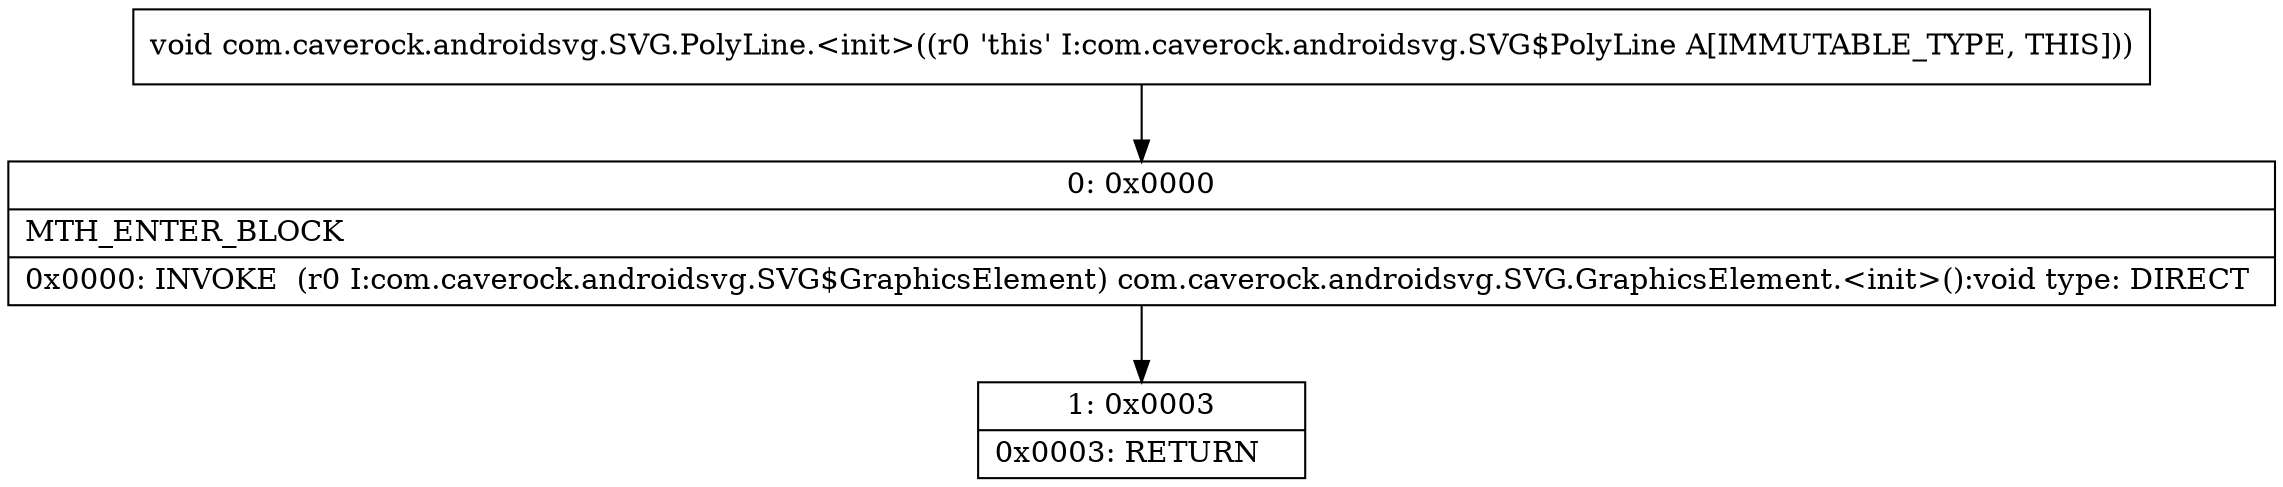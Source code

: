 digraph "CFG forcom.caverock.androidsvg.SVG.PolyLine.\<init\>()V" {
Node_0 [shape=record,label="{0\:\ 0x0000|MTH_ENTER_BLOCK\l|0x0000: INVOKE  (r0 I:com.caverock.androidsvg.SVG$GraphicsElement) com.caverock.androidsvg.SVG.GraphicsElement.\<init\>():void type: DIRECT \l}"];
Node_1 [shape=record,label="{1\:\ 0x0003|0x0003: RETURN   \l}"];
MethodNode[shape=record,label="{void com.caverock.androidsvg.SVG.PolyLine.\<init\>((r0 'this' I:com.caverock.androidsvg.SVG$PolyLine A[IMMUTABLE_TYPE, THIS])) }"];
MethodNode -> Node_0;
Node_0 -> Node_1;
}

